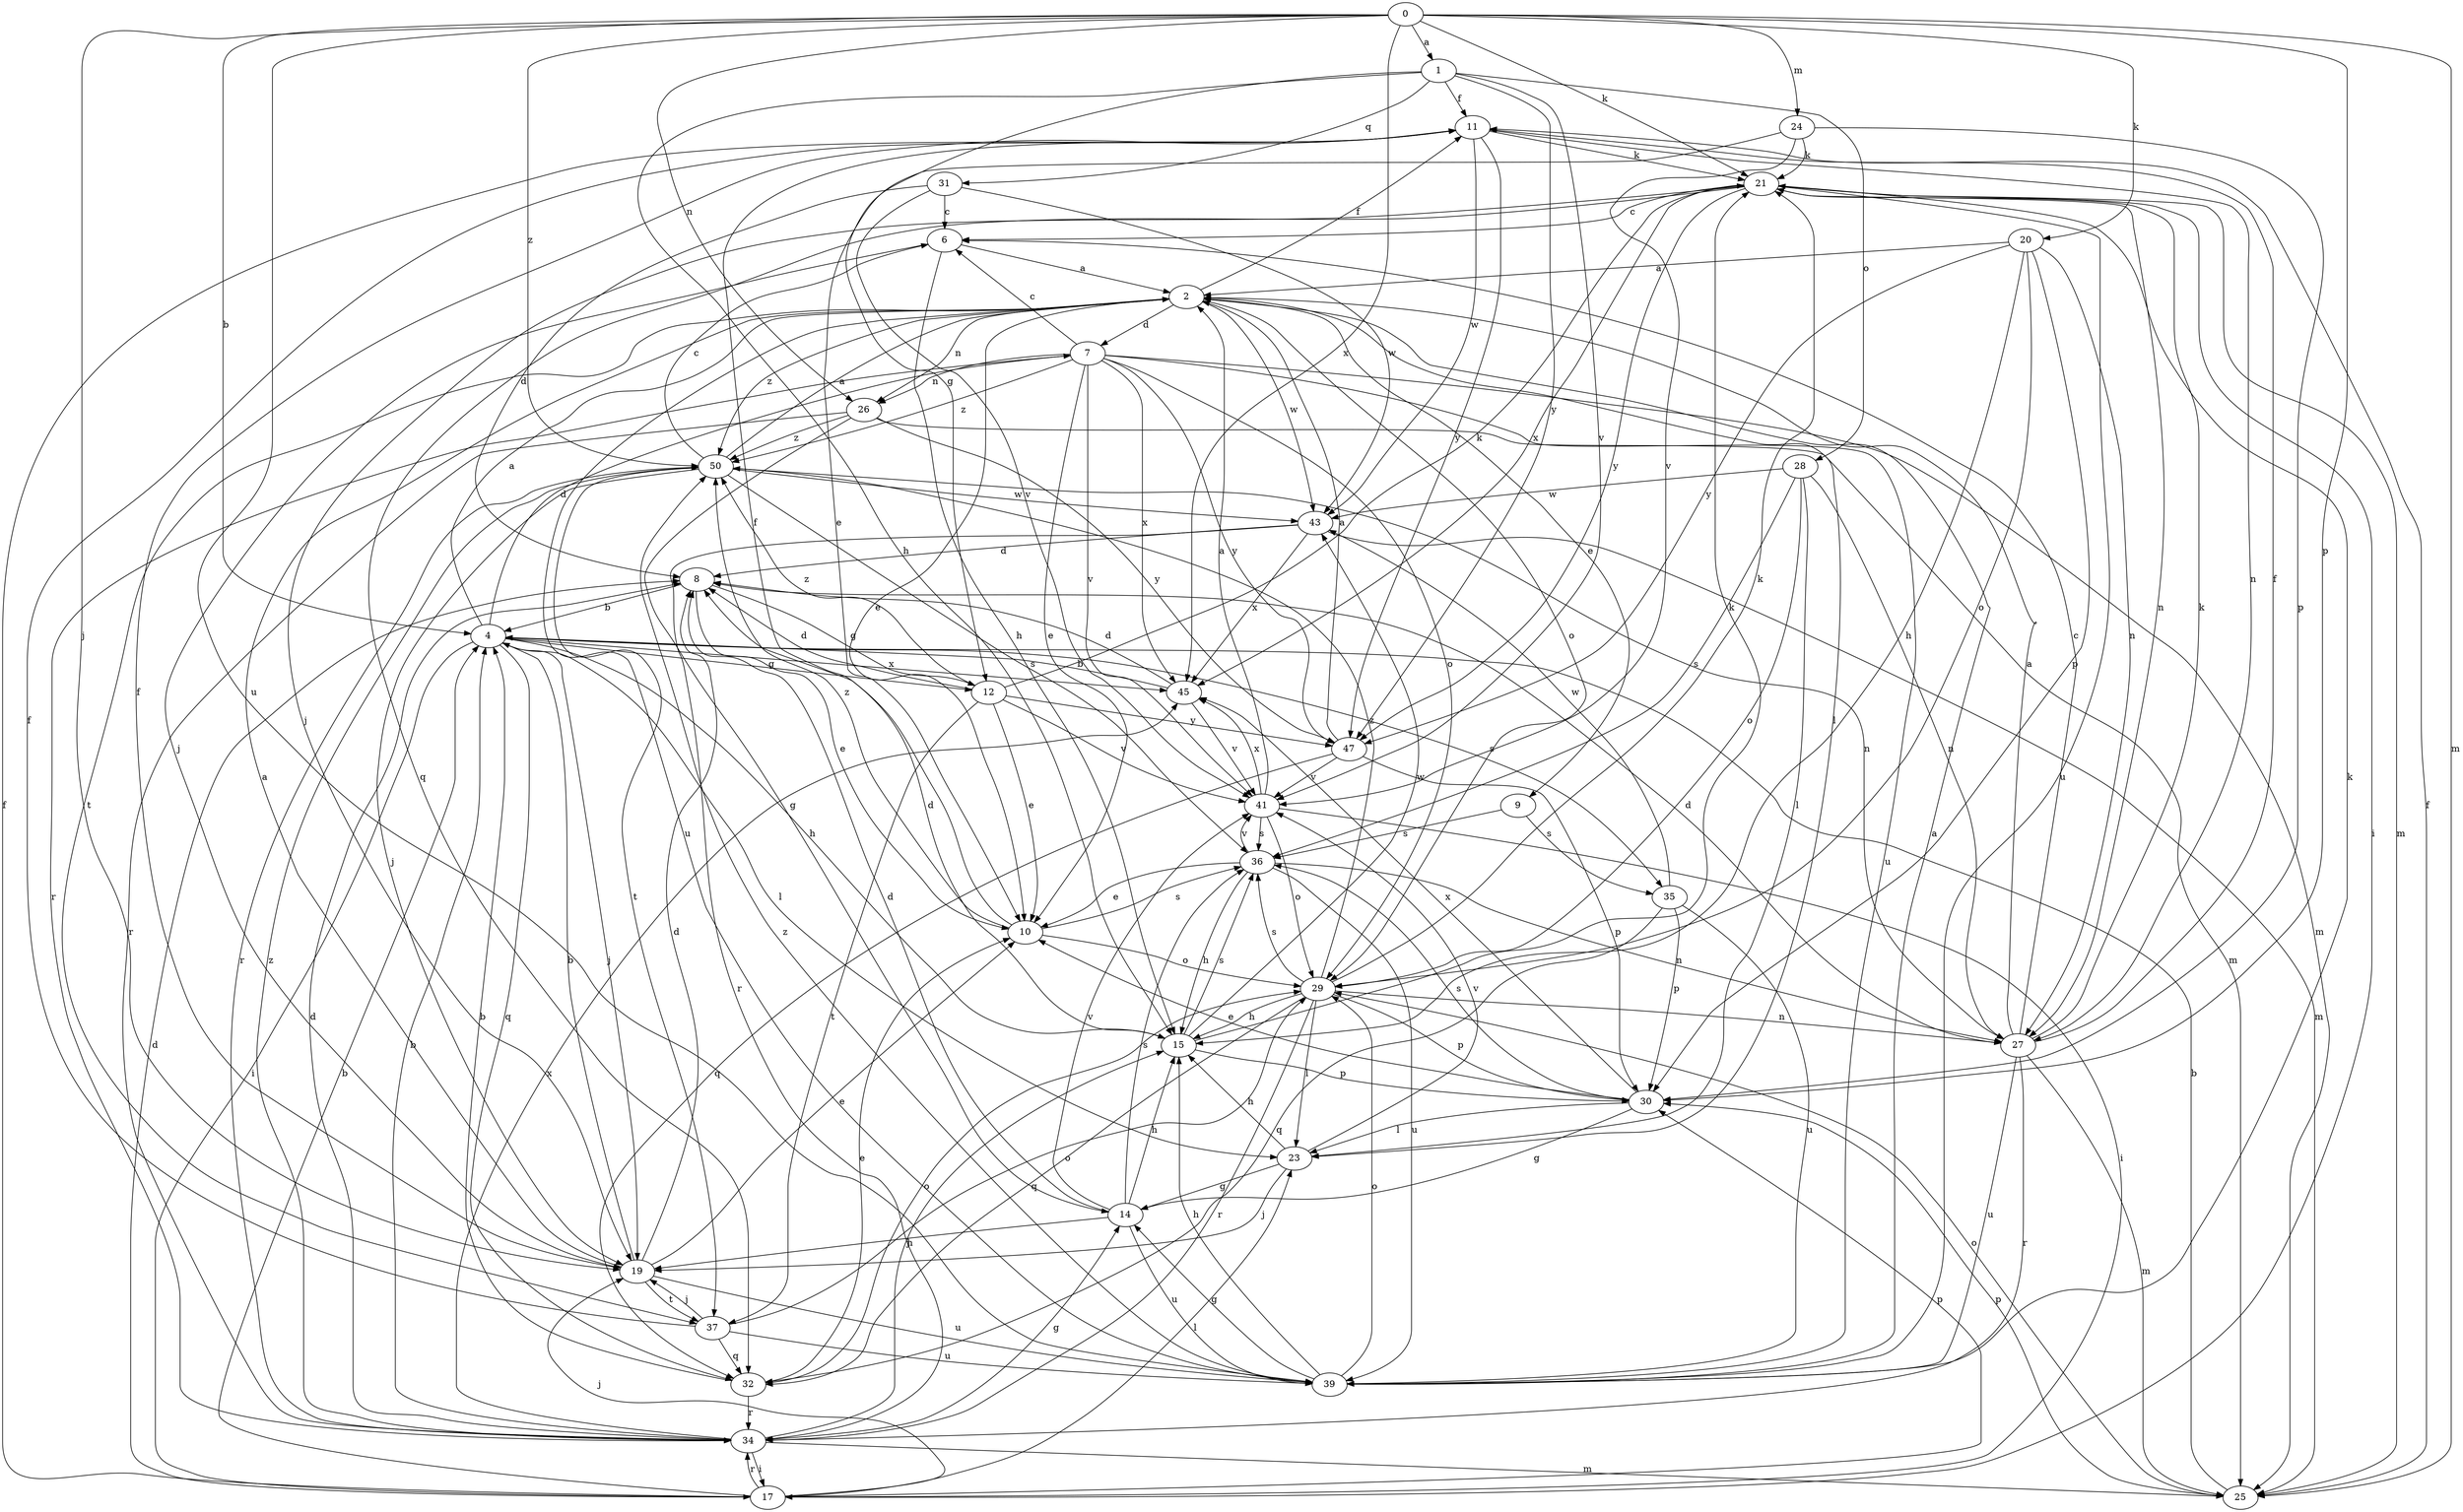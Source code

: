 strict digraph  {
0;
1;
2;
4;
6;
7;
8;
9;
10;
11;
12;
14;
15;
17;
19;
20;
21;
23;
24;
25;
26;
27;
28;
29;
30;
31;
32;
34;
35;
36;
37;
39;
41;
43;
45;
47;
50;
0 -> 1  [label=a];
0 -> 4  [label=b];
0 -> 19  [label=j];
0 -> 20  [label=k];
0 -> 21  [label=k];
0 -> 24  [label=m];
0 -> 25  [label=m];
0 -> 26  [label=n];
0 -> 30  [label=p];
0 -> 39  [label=u];
0 -> 45  [label=x];
0 -> 50  [label=z];
1 -> 11  [label=f];
1 -> 12  [label=g];
1 -> 15  [label=h];
1 -> 28  [label=o];
1 -> 31  [label=q];
1 -> 41  [label=v];
1 -> 47  [label=y];
2 -> 7  [label=d];
2 -> 9  [label=e];
2 -> 10  [label=e];
2 -> 11  [label=f];
2 -> 23  [label=l];
2 -> 26  [label=n];
2 -> 29  [label=o];
2 -> 37  [label=t];
2 -> 39  [label=u];
2 -> 43  [label=w];
2 -> 50  [label=z];
4 -> 2  [label=a];
4 -> 7  [label=d];
4 -> 12  [label=g];
4 -> 15  [label=h];
4 -> 17  [label=i];
4 -> 19  [label=j];
4 -> 23  [label=l];
4 -> 32  [label=q];
4 -> 35  [label=s];
4 -> 45  [label=x];
6 -> 2  [label=a];
6 -> 15  [label=h];
6 -> 19  [label=j];
7 -> 6  [label=c];
7 -> 10  [label=e];
7 -> 25  [label=m];
7 -> 26  [label=n];
7 -> 29  [label=o];
7 -> 34  [label=r];
7 -> 39  [label=u];
7 -> 41  [label=v];
7 -> 45  [label=x];
7 -> 47  [label=y];
7 -> 50  [label=z];
8 -> 4  [label=b];
8 -> 10  [label=e];
8 -> 12  [label=g];
9 -> 35  [label=s];
9 -> 36  [label=s];
10 -> 11  [label=f];
10 -> 29  [label=o];
10 -> 36  [label=s];
10 -> 50  [label=z];
11 -> 21  [label=k];
11 -> 27  [label=n];
11 -> 43  [label=w];
11 -> 47  [label=y];
12 -> 8  [label=d];
12 -> 10  [label=e];
12 -> 21  [label=k];
12 -> 37  [label=t];
12 -> 41  [label=v];
12 -> 47  [label=y];
12 -> 50  [label=z];
14 -> 8  [label=d];
14 -> 15  [label=h];
14 -> 19  [label=j];
14 -> 36  [label=s];
14 -> 39  [label=u];
14 -> 41  [label=v];
15 -> 8  [label=d];
15 -> 21  [label=k];
15 -> 30  [label=p];
15 -> 36  [label=s];
15 -> 43  [label=w];
17 -> 4  [label=b];
17 -> 8  [label=d];
17 -> 11  [label=f];
17 -> 19  [label=j];
17 -> 23  [label=l];
17 -> 30  [label=p];
17 -> 34  [label=r];
19 -> 2  [label=a];
19 -> 4  [label=b];
19 -> 8  [label=d];
19 -> 10  [label=e];
19 -> 11  [label=f];
19 -> 37  [label=t];
19 -> 39  [label=u];
20 -> 2  [label=a];
20 -> 15  [label=h];
20 -> 27  [label=n];
20 -> 29  [label=o];
20 -> 30  [label=p];
20 -> 47  [label=y];
21 -> 6  [label=c];
21 -> 17  [label=i];
21 -> 19  [label=j];
21 -> 25  [label=m];
21 -> 27  [label=n];
21 -> 32  [label=q];
21 -> 39  [label=u];
21 -> 45  [label=x];
21 -> 47  [label=y];
23 -> 14  [label=g];
23 -> 15  [label=h];
23 -> 19  [label=j];
23 -> 41  [label=v];
24 -> 10  [label=e];
24 -> 21  [label=k];
24 -> 30  [label=p];
24 -> 41  [label=v];
25 -> 4  [label=b];
25 -> 11  [label=f];
25 -> 29  [label=o];
25 -> 30  [label=p];
26 -> 14  [label=g];
26 -> 25  [label=m];
26 -> 34  [label=r];
26 -> 47  [label=y];
26 -> 50  [label=z];
27 -> 2  [label=a];
27 -> 6  [label=c];
27 -> 8  [label=d];
27 -> 11  [label=f];
27 -> 21  [label=k];
27 -> 25  [label=m];
27 -> 34  [label=r];
27 -> 39  [label=u];
28 -> 23  [label=l];
28 -> 27  [label=n];
28 -> 29  [label=o];
28 -> 36  [label=s];
28 -> 43  [label=w];
29 -> 15  [label=h];
29 -> 21  [label=k];
29 -> 23  [label=l];
29 -> 27  [label=n];
29 -> 30  [label=p];
29 -> 32  [label=q];
29 -> 34  [label=r];
29 -> 36  [label=s];
29 -> 50  [label=z];
30 -> 10  [label=e];
30 -> 14  [label=g];
30 -> 23  [label=l];
30 -> 36  [label=s];
30 -> 45  [label=x];
31 -> 6  [label=c];
31 -> 8  [label=d];
31 -> 41  [label=v];
31 -> 43  [label=w];
32 -> 4  [label=b];
32 -> 10  [label=e];
32 -> 29  [label=o];
32 -> 34  [label=r];
34 -> 4  [label=b];
34 -> 8  [label=d];
34 -> 14  [label=g];
34 -> 15  [label=h];
34 -> 17  [label=i];
34 -> 25  [label=m];
34 -> 45  [label=x];
34 -> 50  [label=z];
35 -> 30  [label=p];
35 -> 32  [label=q];
35 -> 39  [label=u];
35 -> 43  [label=w];
36 -> 10  [label=e];
36 -> 15  [label=h];
36 -> 27  [label=n];
36 -> 39  [label=u];
36 -> 41  [label=v];
37 -> 11  [label=f];
37 -> 19  [label=j];
37 -> 29  [label=o];
37 -> 32  [label=q];
37 -> 39  [label=u];
39 -> 2  [label=a];
39 -> 14  [label=g];
39 -> 15  [label=h];
39 -> 21  [label=k];
39 -> 29  [label=o];
39 -> 50  [label=z];
41 -> 2  [label=a];
41 -> 17  [label=i];
41 -> 29  [label=o];
41 -> 36  [label=s];
41 -> 45  [label=x];
43 -> 8  [label=d];
43 -> 25  [label=m];
43 -> 34  [label=r];
43 -> 45  [label=x];
45 -> 4  [label=b];
45 -> 8  [label=d];
45 -> 41  [label=v];
47 -> 2  [label=a];
47 -> 30  [label=p];
47 -> 32  [label=q];
47 -> 41  [label=v];
50 -> 2  [label=a];
50 -> 6  [label=c];
50 -> 19  [label=j];
50 -> 27  [label=n];
50 -> 34  [label=r];
50 -> 36  [label=s];
50 -> 37  [label=t];
50 -> 43  [label=w];
}
